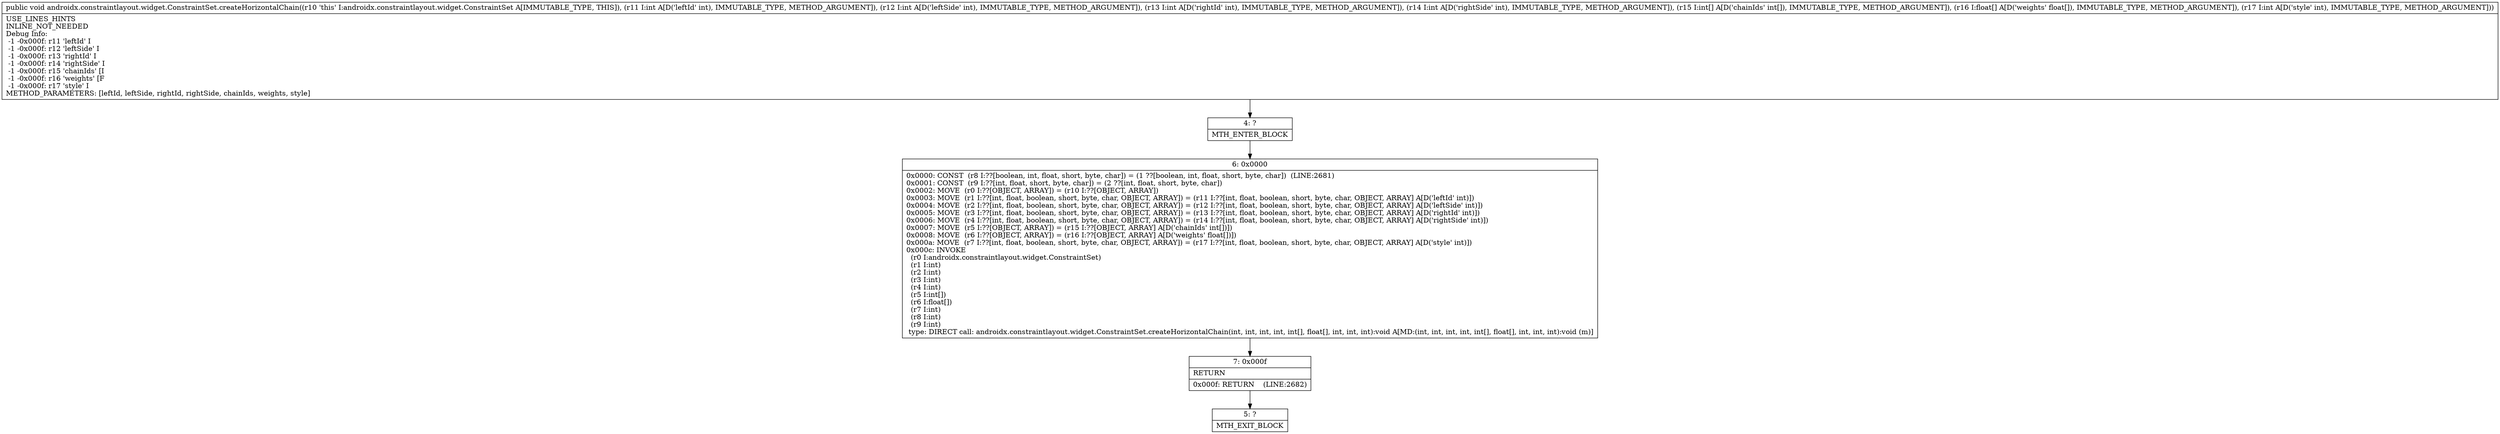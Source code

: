 digraph "CFG forandroidx.constraintlayout.widget.ConstraintSet.createHorizontalChain(IIII[I[FI)V" {
Node_4 [shape=record,label="{4\:\ ?|MTH_ENTER_BLOCK\l}"];
Node_6 [shape=record,label="{6\:\ 0x0000|0x0000: CONST  (r8 I:??[boolean, int, float, short, byte, char]) = (1 ??[boolean, int, float, short, byte, char])  (LINE:2681)\l0x0001: CONST  (r9 I:??[int, float, short, byte, char]) = (2 ??[int, float, short, byte, char]) \l0x0002: MOVE  (r0 I:??[OBJECT, ARRAY]) = (r10 I:??[OBJECT, ARRAY]) \l0x0003: MOVE  (r1 I:??[int, float, boolean, short, byte, char, OBJECT, ARRAY]) = (r11 I:??[int, float, boolean, short, byte, char, OBJECT, ARRAY] A[D('leftId' int)]) \l0x0004: MOVE  (r2 I:??[int, float, boolean, short, byte, char, OBJECT, ARRAY]) = (r12 I:??[int, float, boolean, short, byte, char, OBJECT, ARRAY] A[D('leftSide' int)]) \l0x0005: MOVE  (r3 I:??[int, float, boolean, short, byte, char, OBJECT, ARRAY]) = (r13 I:??[int, float, boolean, short, byte, char, OBJECT, ARRAY] A[D('rightId' int)]) \l0x0006: MOVE  (r4 I:??[int, float, boolean, short, byte, char, OBJECT, ARRAY]) = (r14 I:??[int, float, boolean, short, byte, char, OBJECT, ARRAY] A[D('rightSide' int)]) \l0x0007: MOVE  (r5 I:??[OBJECT, ARRAY]) = (r15 I:??[OBJECT, ARRAY] A[D('chainIds' int[])]) \l0x0008: MOVE  (r6 I:??[OBJECT, ARRAY]) = (r16 I:??[OBJECT, ARRAY] A[D('weights' float[])]) \l0x000a: MOVE  (r7 I:??[int, float, boolean, short, byte, char, OBJECT, ARRAY]) = (r17 I:??[int, float, boolean, short, byte, char, OBJECT, ARRAY] A[D('style' int)]) \l0x000c: INVOKE  \l  (r0 I:androidx.constraintlayout.widget.ConstraintSet)\l  (r1 I:int)\l  (r2 I:int)\l  (r3 I:int)\l  (r4 I:int)\l  (r5 I:int[])\l  (r6 I:float[])\l  (r7 I:int)\l  (r8 I:int)\l  (r9 I:int)\l type: DIRECT call: androidx.constraintlayout.widget.ConstraintSet.createHorizontalChain(int, int, int, int, int[], float[], int, int, int):void A[MD:(int, int, int, int, int[], float[], int, int, int):void (m)]\l}"];
Node_7 [shape=record,label="{7\:\ 0x000f|RETURN\l|0x000f: RETURN    (LINE:2682)\l}"];
Node_5 [shape=record,label="{5\:\ ?|MTH_EXIT_BLOCK\l}"];
MethodNode[shape=record,label="{public void androidx.constraintlayout.widget.ConstraintSet.createHorizontalChain((r10 'this' I:androidx.constraintlayout.widget.ConstraintSet A[IMMUTABLE_TYPE, THIS]), (r11 I:int A[D('leftId' int), IMMUTABLE_TYPE, METHOD_ARGUMENT]), (r12 I:int A[D('leftSide' int), IMMUTABLE_TYPE, METHOD_ARGUMENT]), (r13 I:int A[D('rightId' int), IMMUTABLE_TYPE, METHOD_ARGUMENT]), (r14 I:int A[D('rightSide' int), IMMUTABLE_TYPE, METHOD_ARGUMENT]), (r15 I:int[] A[D('chainIds' int[]), IMMUTABLE_TYPE, METHOD_ARGUMENT]), (r16 I:float[] A[D('weights' float[]), IMMUTABLE_TYPE, METHOD_ARGUMENT]), (r17 I:int A[D('style' int), IMMUTABLE_TYPE, METHOD_ARGUMENT]))  | USE_LINES_HINTS\lINLINE_NOT_NEEDED\lDebug Info:\l  \-1 \-0x000f: r11 'leftId' I\l  \-1 \-0x000f: r12 'leftSide' I\l  \-1 \-0x000f: r13 'rightId' I\l  \-1 \-0x000f: r14 'rightSide' I\l  \-1 \-0x000f: r15 'chainIds' [I\l  \-1 \-0x000f: r16 'weights' [F\l  \-1 \-0x000f: r17 'style' I\lMETHOD_PARAMETERS: [leftId, leftSide, rightId, rightSide, chainIds, weights, style]\l}"];
MethodNode -> Node_4;Node_4 -> Node_6;
Node_6 -> Node_7;
Node_7 -> Node_5;
}

